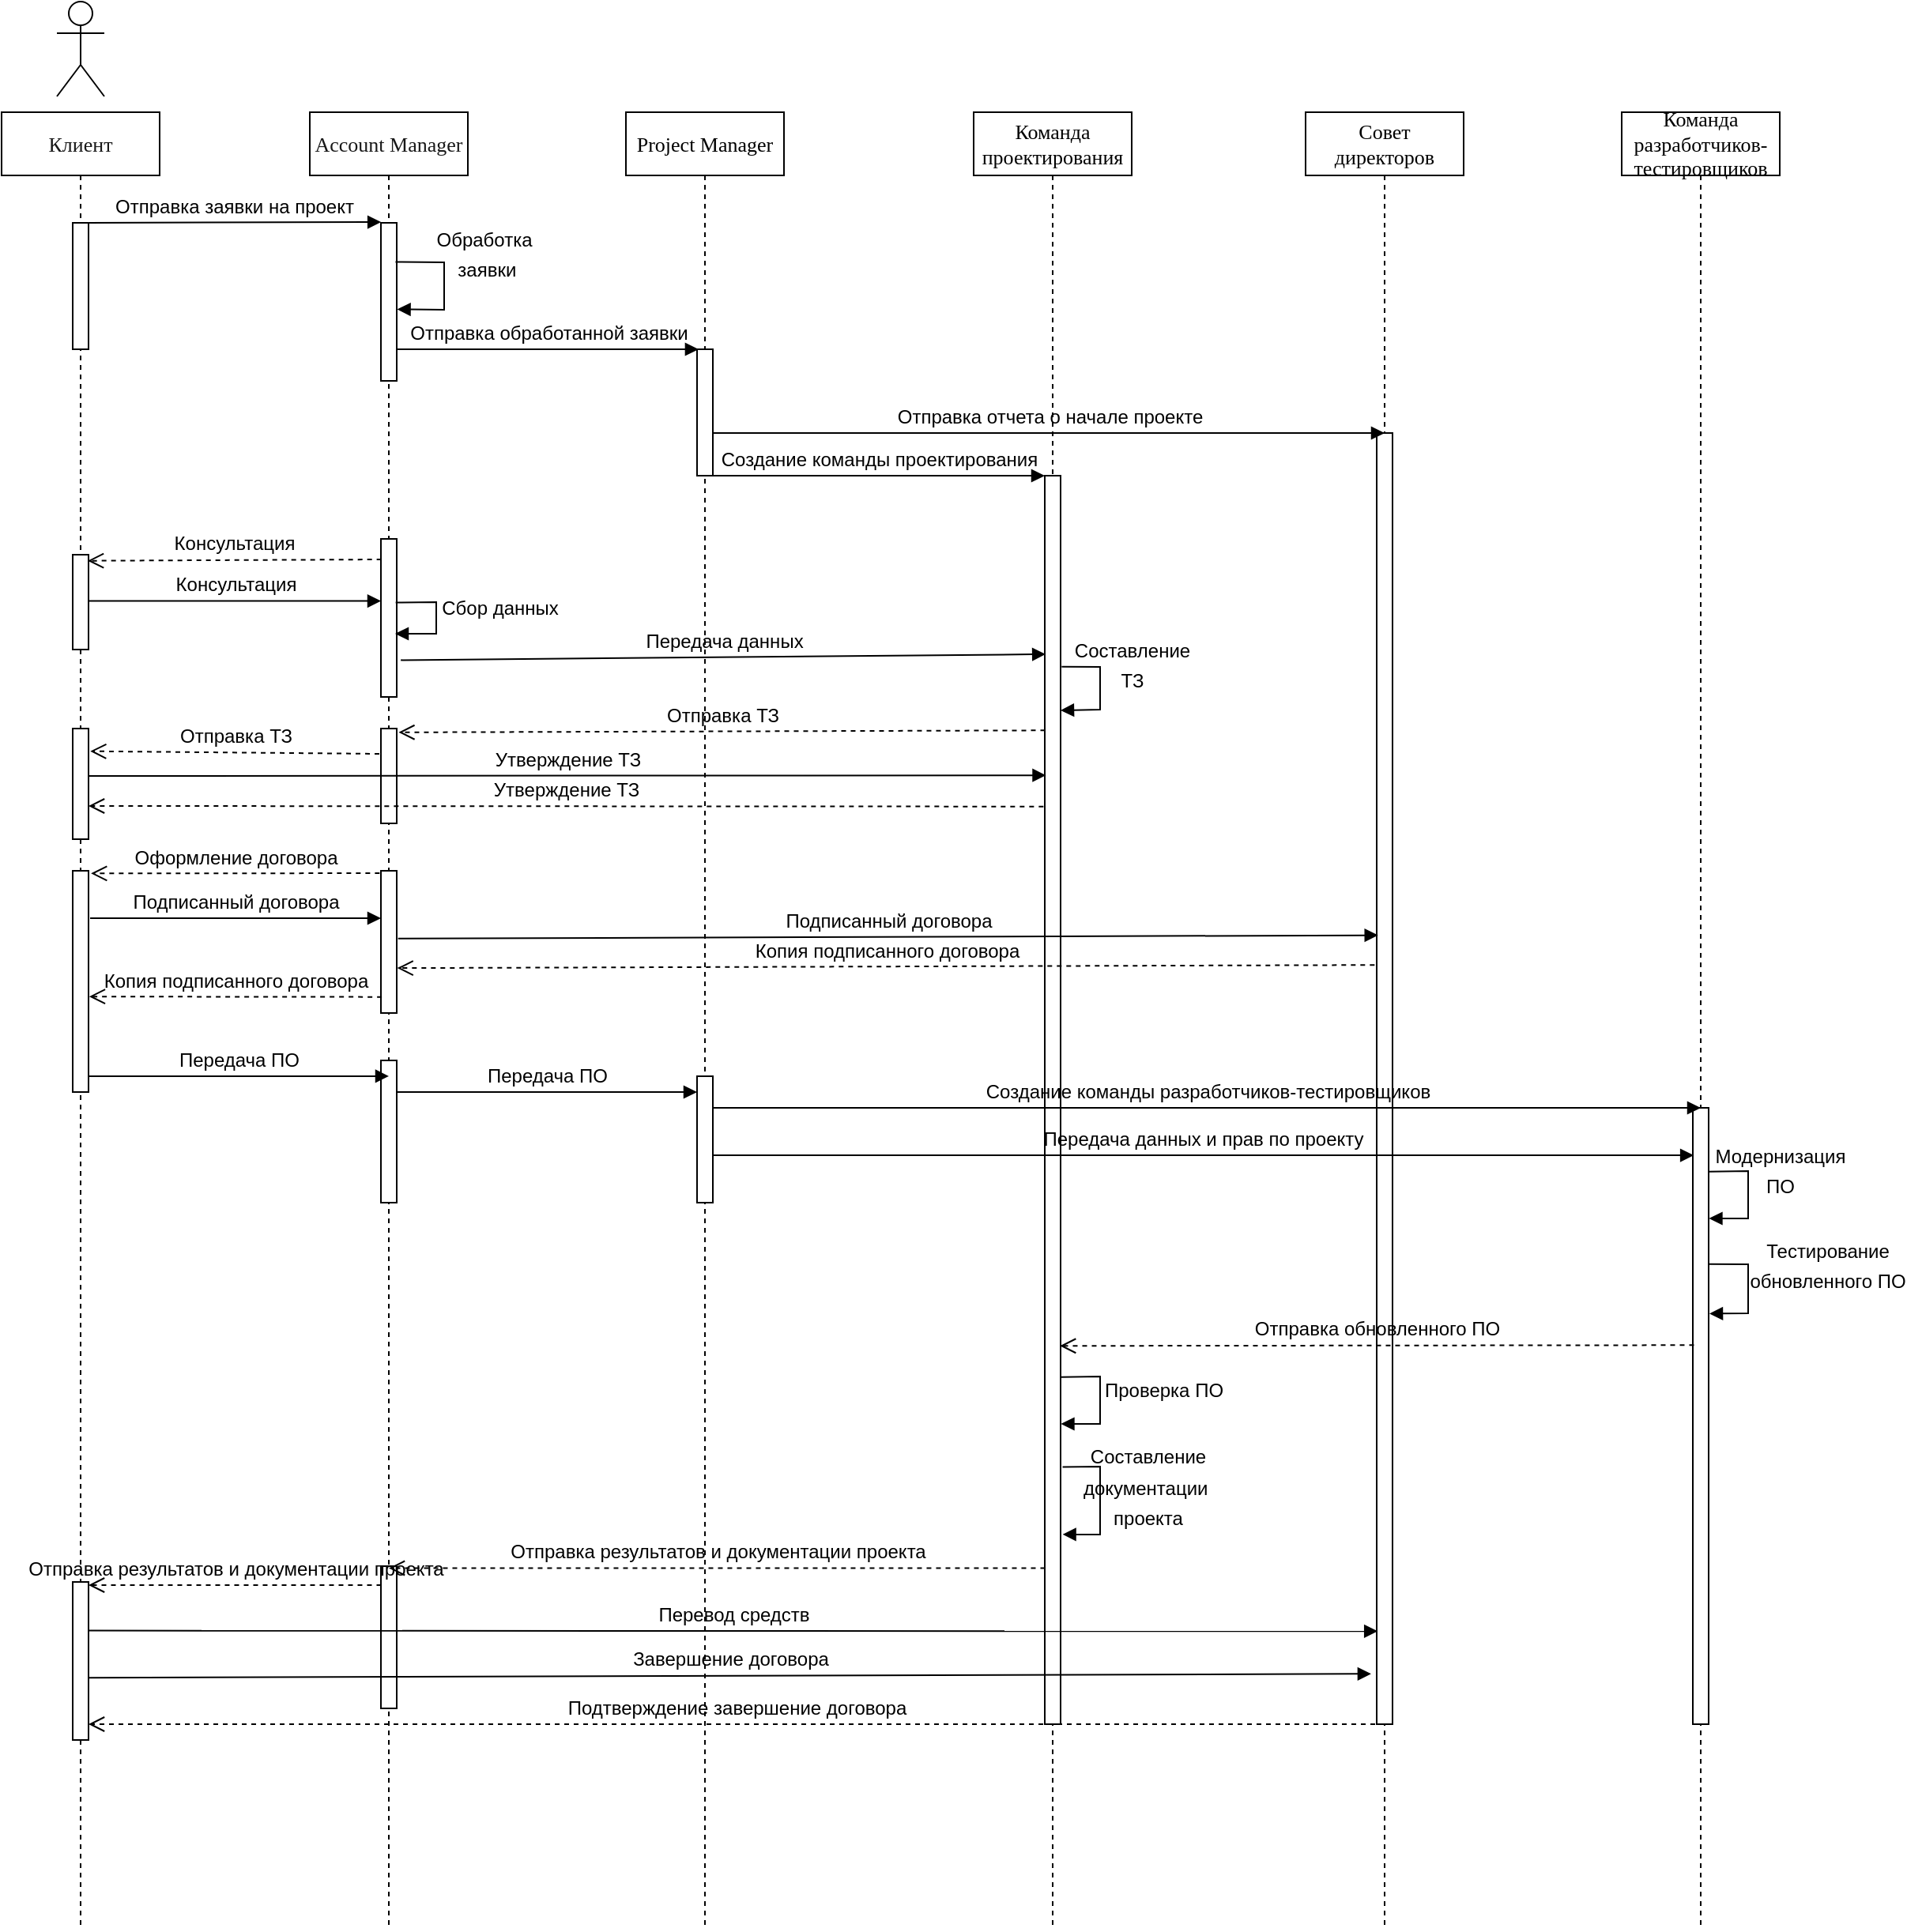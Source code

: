 <mxfile version="20.7.4" type="github">
  <diagram id="Dd5mZaAwoH7fWMe1h3uj" name="Страница 1">
    <mxGraphModel dx="3176" dy="887" grid="1" gridSize="10" guides="1" tooltips="1" connect="1" arrows="1" fold="1" page="1" pageScale="1" pageWidth="1169" pageHeight="827" math="0" shadow="0">
      <root>
        <mxCell id="0" />
        <mxCell id="1" parent="0" />
        <mxCell id="G6gxm78g3z-paOCxik08-1" value="" style="shape=umlActor;verticalLabelPosition=bottom;verticalAlign=top;html=1;outlineConnect=0;" parent="1" vertex="1">
          <mxGeometry x="-1360" y="140" width="30" height="60" as="geometry" />
        </mxCell>
        <mxCell id="G6gxm78g3z-paOCxik08-2" value="&lt;span style=&quot;color: rgb(24, 24, 24); font-family: &amp;quot;Comic Sans MS&amp;quot;; font-size: 13px; text-align: start; background-color: rgb(255, 255, 255);&quot;&gt;Клиент&lt;/span&gt;" style="shape=umlLifeline;perimeter=lifelinePerimeter;whiteSpace=wrap;html=1;container=1;collapsible=0;recursiveResize=0;outlineConnect=0;" parent="1" vertex="1">
          <mxGeometry x="-1395" y="210" width="100" height="1150" as="geometry" />
        </mxCell>
        <mxCell id="G6gxm78g3z-paOCxik08-3" value="" style="html=1;points=[];perimeter=orthogonalPerimeter;" parent="G6gxm78g3z-paOCxik08-2" vertex="1">
          <mxGeometry x="45" y="70" width="10" height="80" as="geometry" />
        </mxCell>
        <mxCell id="G6gxm78g3z-paOCxik08-18" value="" style="html=1;points=[];perimeter=orthogonalPerimeter;" parent="G6gxm78g3z-paOCxik08-2" vertex="1">
          <mxGeometry x="45" y="280" width="10" height="60" as="geometry" />
        </mxCell>
        <mxCell id="G6gxm78g3z-paOCxik08-59" value="" style="html=1;points=[];perimeter=orthogonalPerimeter;fontFamily=Helvetica;fontSize=12;" parent="G6gxm78g3z-paOCxik08-2" vertex="1">
          <mxGeometry x="45" y="390" width="10" height="70" as="geometry" />
        </mxCell>
        <mxCell id="IhpH1N36dHLyb5OfCN9--13" value="" style="html=1;points=[];perimeter=orthogonalPerimeter;" vertex="1" parent="G6gxm78g3z-paOCxik08-2">
          <mxGeometry x="45" y="480" width="10" height="140" as="geometry" />
        </mxCell>
        <mxCell id="IhpH1N36dHLyb5OfCN9--14" value="" style="html=1;points=[];perimeter=orthogonalPerimeter;" vertex="1" parent="G6gxm78g3z-paOCxik08-2">
          <mxGeometry x="45" y="930" width="10" height="100" as="geometry" />
        </mxCell>
        <mxCell id="G6gxm78g3z-paOCxik08-4" value="&lt;span style=&quot;color: rgb(24, 24, 24); font-family: &amp;quot;Comic Sans MS&amp;quot;; font-size: 13px; text-align: start; background-color: rgb(255, 255, 255);&quot;&gt;Account Manager&lt;/span&gt;" style="shape=umlLifeline;perimeter=lifelinePerimeter;whiteSpace=wrap;html=1;container=1;collapsible=0;recursiveResize=0;outlineConnect=0;" parent="1" vertex="1">
          <mxGeometry x="-1200" y="210" width="100" height="1150" as="geometry" />
        </mxCell>
        <mxCell id="G6gxm78g3z-paOCxik08-9" value="" style="html=1;points=[];perimeter=orthogonalPerimeter;" parent="G6gxm78g3z-paOCxik08-4" vertex="1">
          <mxGeometry x="45" y="70" width="10" height="100" as="geometry" />
        </mxCell>
        <mxCell id="G6gxm78g3z-paOCxik08-14" value="&lt;font face=&quot;Helvetica&quot; style=&quot;font-size: 12px;&quot;&gt;Обработка&lt;br&gt;&amp;nbsp;заявки&lt;/font&gt;" style="html=1;verticalAlign=bottom;endArrow=block;rounded=0;labelBackgroundColor=none;fontFamily=Comic Sans MS;fontSize=16;exitX=0.923;exitY=0.309;exitDx=0;exitDy=0;exitPerimeter=0;entryX=1.029;entryY=0.684;entryDx=0;entryDy=0;entryPerimeter=0;" parent="G6gxm78g3z-paOCxik08-4" edge="1">
          <mxGeometry x="0.012" y="25" width="80" relative="1" as="geometry">
            <mxPoint x="54.23" y="94.72" as="sourcePoint" />
            <mxPoint x="55.29" y="124.72" as="targetPoint" />
            <Array as="points">
              <mxPoint x="85" y="95" />
              <mxPoint x="85" y="125" />
            </Array>
            <mxPoint as="offset" />
          </mxGeometry>
        </mxCell>
        <mxCell id="G6gxm78g3z-paOCxik08-19" value="" style="html=1;points=[];perimeter=orthogonalPerimeter;fontFamily=Helvetica;fontSize=12;" parent="G6gxm78g3z-paOCxik08-4" vertex="1">
          <mxGeometry x="45" y="270" width="10" height="100" as="geometry" />
        </mxCell>
        <mxCell id="G6gxm78g3z-paOCxik08-21" value="&lt;font face=&quot;Helvetica&quot; style=&quot;font-size: 12px;&quot;&gt;Сбор данных&lt;/font&gt;" style="html=1;verticalAlign=bottom;endArrow=block;rounded=0;labelBackgroundColor=none;fontFamily=Comic Sans MS;fontSize=16;exitX=0.933;exitY=0.403;exitDx=0;exitDy=0;exitPerimeter=0;" parent="G6gxm78g3z-paOCxik08-4" source="G6gxm78g3z-paOCxik08-19" edge="1">
          <mxGeometry x="0.111" y="40" width="80" relative="1" as="geometry">
            <mxPoint x="60" y="270" as="sourcePoint" />
            <mxPoint x="54" y="330" as="targetPoint" />
            <Array as="points">
              <mxPoint x="80" y="310" />
              <mxPoint x="80" y="330" />
            </Array>
            <mxPoint as="offset" />
          </mxGeometry>
        </mxCell>
        <mxCell id="G6gxm78g3z-paOCxik08-27" value="" style="html=1;points=[];perimeter=orthogonalPerimeter;fontFamily=Helvetica;fontSize=12;" parent="G6gxm78g3z-paOCxik08-4" vertex="1">
          <mxGeometry x="45" y="390" width="10" height="60" as="geometry" />
        </mxCell>
        <mxCell id="G6gxm78g3z-paOCxik08-34" value="" style="html=1;points=[];perimeter=orthogonalPerimeter;fontFamily=Helvetica;fontSize=12;" parent="G6gxm78g3z-paOCxik08-4" vertex="1">
          <mxGeometry x="45" y="480" width="10" height="90" as="geometry" />
        </mxCell>
        <mxCell id="IhpH1N36dHLyb5OfCN9--7" value="" style="html=1;points=[];perimeter=orthogonalPerimeter;fontFamily=Helvetica;fontSize=12;" vertex="1" parent="G6gxm78g3z-paOCxik08-4">
          <mxGeometry x="45" y="600" width="10" height="90" as="geometry" />
        </mxCell>
        <mxCell id="IhpH1N36dHLyb5OfCN9--9" value="" style="html=1;points=[];perimeter=orthogonalPerimeter;fontFamily=Helvetica;fontSize=12;" vertex="1" parent="G6gxm78g3z-paOCxik08-4">
          <mxGeometry x="45" y="920" width="10" height="90" as="geometry" />
        </mxCell>
        <mxCell id="G6gxm78g3z-paOCxik08-5" value="&lt;span style=&quot;font-family: &amp;quot;Comic Sans MS&amp;quot;; font-size: 13px;&quot;&gt;Команда проектирования&lt;/span&gt;" style="shape=umlLifeline;perimeter=lifelinePerimeter;whiteSpace=wrap;html=1;container=1;collapsible=0;recursiveResize=0;outlineConnect=0;" parent="1" vertex="1">
          <mxGeometry x="-780" y="210" width="100" height="1150" as="geometry" />
        </mxCell>
        <mxCell id="G6gxm78g3z-paOCxik08-22" value="" style="html=1;points=[];perimeter=orthogonalPerimeter;fontFamily=Helvetica;fontSize=12;" parent="G6gxm78g3z-paOCxik08-5" vertex="1">
          <mxGeometry x="45" y="230" width="10" height="790" as="geometry" />
        </mxCell>
        <mxCell id="G6gxm78g3z-paOCxik08-26" value="&lt;font face=&quot;Helvetica&quot;&gt;&lt;span style=&quot;font-size: 12px;&quot;&gt;Составление&lt;br&gt;ТЗ&lt;/span&gt;&lt;/font&gt;" style="html=1;verticalAlign=bottom;endArrow=block;rounded=0;labelBackgroundColor=none;fontFamily=Comic Sans MS;fontSize=16;entryX=1;entryY=0.188;entryDx=0;entryDy=0;entryPerimeter=0;exitX=1.067;exitY=0.153;exitDx=0;exitDy=0;exitPerimeter=0;" parent="G6gxm78g3z-paOCxik08-5" edge="1" target="G6gxm78g3z-paOCxik08-22" source="G6gxm78g3z-paOCxik08-22">
          <mxGeometry x="0.14" y="20" width="80" relative="1" as="geometry">
            <mxPoint x="55" y="330" as="sourcePoint" />
            <mxPoint x="55" y="350" as="targetPoint" />
            <Array as="points">
              <mxPoint x="80" y="351" />
              <mxPoint x="80" y="378" />
            </Array>
            <mxPoint as="offset" />
          </mxGeometry>
        </mxCell>
        <mxCell id="G6gxm78g3z-paOCxik08-48" value="&lt;font face=&quot;Helvetica&quot;&gt;&lt;span style=&quot;font-size: 12px;&quot;&gt;Проверка ПО&lt;/span&gt;&lt;/font&gt;" style="html=1;verticalAlign=bottom;endArrow=block;rounded=0;labelBackgroundColor=none;fontFamily=Comic Sans MS;fontSize=16;exitX=0.978;exitY=0.295;exitDx=0;exitDy=0;exitPerimeter=0;" parent="G6gxm78g3z-paOCxik08-5" edge="1">
          <mxGeometry x="0.111" y="40" width="80" relative="1" as="geometry">
            <mxPoint x="55.0" y="800.32" as="sourcePoint" />
            <mxPoint x="55.22" y="830" as="targetPoint" />
            <Array as="points">
              <mxPoint x="80" y="800" />
              <mxPoint x="80" y="830" />
            </Array>
            <mxPoint as="offset" />
          </mxGeometry>
        </mxCell>
        <mxCell id="IhpH1N36dHLyb5OfCN9--10" value="&lt;font face=&quot;Helvetica&quot;&gt;&lt;span style=&quot;font-size: 12px;&quot;&gt;Составление &lt;br&gt;документации&amp;nbsp;&lt;br&gt;проекта&lt;/span&gt;&lt;/font&gt;" style="html=1;verticalAlign=bottom;endArrow=block;rounded=0;labelBackgroundColor=none;fontFamily=Comic Sans MS;fontSize=16;exitX=1.128;exitY=0.794;exitDx=0;exitDy=0;exitPerimeter=0;entryX=1.128;entryY=0.848;entryDx=0;entryDy=0;entryPerimeter=0;" edge="1" parent="G6gxm78g3z-paOCxik08-5" source="G6gxm78g3z-paOCxik08-22" target="G6gxm78g3z-paOCxik08-22">
          <mxGeometry x="0.475" y="-30" width="80" relative="1" as="geometry">
            <mxPoint x="55" y="840.32" as="sourcePoint" />
            <mxPoint x="55.22" y="870" as="targetPoint" />
            <Array as="points">
              <mxPoint x="80" y="857" />
              <mxPoint x="80" y="900" />
            </Array>
            <mxPoint x="30" y="30" as="offset" />
          </mxGeometry>
        </mxCell>
        <mxCell id="G6gxm78g3z-paOCxik08-6" value="&lt;span style=&quot;font-family: &amp;quot;Comic Sans MS&amp;quot;; font-size: 13px; text-align: start; background-color: rgb(255, 255, 255);&quot;&gt;Project Manager&lt;/span&gt;" style="shape=umlLifeline;perimeter=lifelinePerimeter;whiteSpace=wrap;html=1;container=1;collapsible=0;recursiveResize=0;outlineConnect=0;" parent="1" vertex="1">
          <mxGeometry x="-1000" y="210" width="100" height="1150" as="geometry" />
        </mxCell>
        <mxCell id="G6gxm78g3z-paOCxik08-15" value="" style="html=1;points=[];perimeter=orthogonalPerimeter;" parent="G6gxm78g3z-paOCxik08-6" vertex="1">
          <mxGeometry x="45" y="150" width="10" height="80" as="geometry" />
        </mxCell>
        <mxCell id="G6gxm78g3z-paOCxik08-38" value="" style="html=1;points=[];perimeter=orthogonalPerimeter;" parent="G6gxm78g3z-paOCxik08-6" vertex="1">
          <mxGeometry x="45" y="610" width="10" height="80" as="geometry" />
        </mxCell>
        <mxCell id="IhpH1N36dHLyb5OfCN9--8" value="&lt;font face=&quot;Helvetica&quot; style=&quot;font-size: 12px;&quot;&gt;Передача ПО&lt;/font&gt;" style="html=1;verticalAlign=bottom;endArrow=block;rounded=0;fontFamily=Comic Sans MS;fontSize=16;labelBackgroundColor=none;" edge="1" parent="G6gxm78g3z-paOCxik08-6">
          <mxGeometry width="80" relative="1" as="geometry">
            <mxPoint x="-145" y="620" as="sourcePoint" />
            <mxPoint x="45" y="620" as="targetPoint" />
          </mxGeometry>
        </mxCell>
        <mxCell id="G6gxm78g3z-paOCxik08-7" value="&lt;span style=&quot;font-family: &amp;quot;Comic Sans MS&amp;quot;; font-size: 13px;&quot;&gt;Команда разработчиков-тестировщиков&lt;/span&gt;" style="shape=umlLifeline;perimeter=lifelinePerimeter;whiteSpace=wrap;html=1;container=1;collapsible=0;recursiveResize=0;outlineConnect=0;" parent="1" vertex="1">
          <mxGeometry x="-370" y="210" width="100" height="1150" as="geometry" />
        </mxCell>
        <mxCell id="G6gxm78g3z-paOCxik08-42" value="" style="html=1;points=[];perimeter=orthogonalPerimeter;fontFamily=Helvetica;fontSize=12;" parent="G6gxm78g3z-paOCxik08-7" vertex="1">
          <mxGeometry x="45" y="630" width="10" height="390" as="geometry" />
        </mxCell>
        <mxCell id="G6gxm78g3z-paOCxik08-44" value="&lt;font face=&quot;Helvetica&quot;&gt;&lt;span style=&quot;font-size: 12px;&quot;&gt;Модернизация&lt;br&gt;ПО&lt;/span&gt;&lt;/font&gt;" style="html=1;verticalAlign=bottom;endArrow=block;rounded=0;labelBackgroundColor=none;fontFamily=Comic Sans MS;fontSize=16;exitX=0.978;exitY=0.295;exitDx=0;exitDy=0;exitPerimeter=0;" parent="G6gxm78g3z-paOCxik08-7" edge="1">
          <mxGeometry x="0.128" y="20" width="80" relative="1" as="geometry">
            <mxPoint x="55" y="670.32" as="sourcePoint" />
            <mxPoint x="55.22" y="700" as="targetPoint" />
            <Array as="points">
              <mxPoint x="80" y="670" />
              <mxPoint x="80" y="700" />
            </Array>
            <mxPoint as="offset" />
          </mxGeometry>
        </mxCell>
        <mxCell id="G6gxm78g3z-paOCxik08-45" value="&lt;font face=&quot;Helvetica&quot;&gt;&lt;span style=&quot;font-size: 12px;&quot;&gt;Тестирование&lt;br&gt;обновленного ПО&lt;/span&gt;&lt;/font&gt;" style="html=1;verticalAlign=bottom;endArrow=block;rounded=0;labelBackgroundColor=none;fontFamily=Comic Sans MS;fontSize=16;exitX=0.978;exitY=0.295;exitDx=0;exitDy=0;exitPerimeter=0;entryX=1.051;entryY=0.334;entryDx=0;entryDy=0;entryPerimeter=0;" parent="G6gxm78g3z-paOCxik08-7" target="G6gxm78g3z-paOCxik08-42" edge="1">
          <mxGeometry x="0.143" y="50" width="80" relative="1" as="geometry">
            <mxPoint x="54.78" y="728.82" as="sourcePoint" />
            <mxPoint x="55.0" y="758.5" as="targetPoint" />
            <Array as="points">
              <mxPoint x="80" y="729" />
              <mxPoint x="80" y="760" />
            </Array>
            <mxPoint as="offset" />
          </mxGeometry>
        </mxCell>
        <mxCell id="G6gxm78g3z-paOCxik08-8" value="&lt;span style=&quot;font-family: &amp;quot;Comic Sans MS&amp;quot;; font-size: 13px;&quot;&gt;Совет директоров&lt;/span&gt;" style="shape=umlLifeline;perimeter=lifelinePerimeter;whiteSpace=wrap;html=1;container=1;collapsible=0;recursiveResize=0;outlineConnect=0;" parent="1" vertex="1">
          <mxGeometry x="-570" y="210" width="100" height="1150" as="geometry" />
        </mxCell>
        <mxCell id="G6gxm78g3z-paOCxik08-57" value="" style="html=1;points=[];perimeter=orthogonalPerimeter;fontFamily=Helvetica;fontSize=12;" parent="G6gxm78g3z-paOCxik08-8" vertex="1">
          <mxGeometry x="45" y="203" width="10" height="817" as="geometry" />
        </mxCell>
        <mxCell id="G6gxm78g3z-paOCxik08-10" value="&lt;font face=&quot;Helvetica&quot; style=&quot;font-size: 12px;&quot;&gt;Отправка заявки на проект&lt;/font&gt;" style="html=1;verticalAlign=bottom;endArrow=block;rounded=0;fontFamily=Comic Sans MS;fontSize=16;labelBackgroundColor=none;entryX=0.007;entryY=-0.005;entryDx=0;entryDy=0;entryPerimeter=0;" parent="1" target="G6gxm78g3z-paOCxik08-9" edge="1">
          <mxGeometry width="80" relative="1" as="geometry">
            <mxPoint x="-1340" y="280" as="sourcePoint" />
            <mxPoint x="-1160" y="280" as="targetPoint" />
          </mxGeometry>
        </mxCell>
        <mxCell id="G6gxm78g3z-paOCxik08-16" value="&lt;font face=&quot;Helvetica&quot; style=&quot;font-size: 12px;&quot;&gt;Отправка обработанной заявки&lt;/font&gt;" style="html=1;verticalAlign=bottom;endArrow=block;rounded=0;fontFamily=Comic Sans MS;fontSize=16;labelBackgroundColor=none;entryX=0.096;entryY=0;entryDx=0;entryDy=0;entryPerimeter=0;" parent="1" source="G6gxm78g3z-paOCxik08-9" target="G6gxm78g3z-paOCxik08-15" edge="1">
          <mxGeometry width="80" relative="1" as="geometry">
            <mxPoint x="-1130" y="370.0" as="sourcePoint" />
            <mxPoint x="-935.11" y="370.0" as="targetPoint" />
          </mxGeometry>
        </mxCell>
        <mxCell id="G6gxm78g3z-paOCxik08-20" value="&lt;font face=&quot;Helvetica&quot; style=&quot;font-size: 12px;&quot;&gt;Консультация&lt;/font&gt;" style="html=1;verticalAlign=bottom;endArrow=block;rounded=0;fontFamily=Comic Sans MS;fontSize=16;labelBackgroundColor=none;entryX=0;entryY=0.393;entryDx=0;entryDy=0;entryPerimeter=0;" parent="1" source="G6gxm78g3z-paOCxik08-18" target="G6gxm78g3z-paOCxik08-19" edge="1">
          <mxGeometry width="80" relative="1" as="geometry">
            <mxPoint x="-1340" y="450" as="sourcePoint" />
            <mxPoint x="-1160" y="520" as="targetPoint" />
          </mxGeometry>
        </mxCell>
        <mxCell id="G6gxm78g3z-paOCxik08-23" value="&lt;font face=&quot;Helvetica&quot; style=&quot;font-size: 12px;&quot;&gt;Создание команды проектирования&lt;/font&gt;" style="html=1;verticalAlign=bottom;endArrow=block;rounded=0;fontFamily=Comic Sans MS;fontSize=16;labelBackgroundColor=none;" parent="1" source="G6gxm78g3z-paOCxik08-15" target="G6gxm78g3z-paOCxik08-22" edge="1">
          <mxGeometry width="80" relative="1" as="geometry">
            <mxPoint x="-900" y="440.0" as="sourcePoint" />
            <mxPoint x="-750" y="440" as="targetPoint" />
          </mxGeometry>
        </mxCell>
        <mxCell id="G6gxm78g3z-paOCxik08-25" value="&lt;font face=&quot;Helvetica&quot; style=&quot;font-size: 12px;&quot;&gt;Передача данных&lt;/font&gt;" style="html=1;verticalAlign=bottom;endArrow=block;rounded=0;fontFamily=Comic Sans MS;fontSize=16;labelBackgroundColor=none;exitX=1.257;exitY=0.767;exitDx=0;exitDy=0;exitPerimeter=0;entryX=0.057;entryY=0.143;entryDx=0;entryDy=0;entryPerimeter=0;" parent="1" source="G6gxm78g3z-paOCxik08-19" target="G6gxm78g3z-paOCxik08-22" edge="1">
          <mxGeometry width="80" relative="1" as="geometry">
            <mxPoint x="-1140" y="520" as="sourcePoint" />
            <mxPoint x="-740" y="550" as="targetPoint" />
          </mxGeometry>
        </mxCell>
        <mxCell id="G6gxm78g3z-paOCxik08-29" value="&lt;font face=&quot;Helvetica&quot; style=&quot;font-size: 12px;&quot;&gt;Отправка ТЗ&lt;/font&gt;" style="html=1;verticalAlign=bottom;endArrow=open;dashed=1;endSize=8;rounded=0;fontFamily=Comic Sans MS;fontSize=16;labelBackgroundColor=none;entryX=1.118;entryY=0.04;entryDx=0;entryDy=0;entryPerimeter=0;exitX=0.024;exitY=0.204;exitDx=0;exitDy=0;exitPerimeter=0;" parent="1" source="G6gxm78g3z-paOCxik08-22" target="G6gxm78g3z-paOCxik08-27" edge="1">
          <mxGeometry relative="1" as="geometry">
            <mxPoint x="-740" y="592" as="sourcePoint" />
            <mxPoint x="-1140" y="570" as="targetPoint" />
          </mxGeometry>
        </mxCell>
        <mxCell id="G6gxm78g3z-paOCxik08-30" value="&lt;font face=&quot;Helvetica&quot; style=&quot;font-size: 12px;&quot;&gt;Отправка ТЗ&lt;/font&gt;" style="html=1;verticalAlign=bottom;endArrow=open;dashed=1;endSize=8;rounded=0;fontFamily=Comic Sans MS;fontSize=16;labelBackgroundColor=none;entryX=1.11;entryY=0.205;entryDx=0;entryDy=0;entryPerimeter=0;" parent="1" edge="1" target="G6gxm78g3z-paOCxik08-59">
          <mxGeometry relative="1" as="geometry">
            <mxPoint x="-1156" y="616" as="sourcePoint" />
            <mxPoint x="-1340" y="588" as="targetPoint" />
          </mxGeometry>
        </mxCell>
        <mxCell id="G6gxm78g3z-paOCxik08-31" value="&lt;font face=&quot;Helvetica&quot; style=&quot;font-size: 12px;&quot;&gt;Утверждение ТЗ&lt;/font&gt;" style="html=1;verticalAlign=bottom;endArrow=block;rounded=0;fontFamily=Comic Sans MS;fontSize=16;labelBackgroundColor=none;entryX=0.075;entryY=0.24;entryDx=0;entryDy=0;entryPerimeter=0;" parent="1" target="G6gxm78g3z-paOCxik08-22" edge="1">
          <mxGeometry width="80" relative="1" as="geometry">
            <mxPoint x="-1340" y="630" as="sourcePoint" />
            <mxPoint x="-1146.95" y="624.66" as="targetPoint" />
          </mxGeometry>
        </mxCell>
        <mxCell id="G6gxm78g3z-paOCxik08-33" value="&lt;font face=&quot;Helvetica&quot; style=&quot;&quot;&gt;&lt;span style=&quot;font-size: 12px;&quot;&gt;Подписанный&amp;nbsp;договора&lt;/span&gt;&lt;/font&gt;" style="html=1;verticalAlign=bottom;endArrow=block;rounded=0;fontFamily=Comic Sans MS;fontSize=16;labelBackgroundColor=none;" parent="1" edge="1" target="G6gxm78g3z-paOCxik08-34">
          <mxGeometry width="80" relative="1" as="geometry">
            <mxPoint x="-1339" y="720" as="sourcePoint" />
            <mxPoint x="-1160" y="720" as="targetPoint" />
          </mxGeometry>
        </mxCell>
        <mxCell id="G6gxm78g3z-paOCxik08-35" value="&lt;font face=&quot;Helvetica&quot;&gt;&lt;span style=&quot;font-size: 12px;&quot;&gt;Оформление договора&lt;/span&gt;&lt;/font&gt;" style="html=1;verticalAlign=bottom;endArrow=open;dashed=1;endSize=8;rounded=0;fontFamily=Comic Sans MS;fontSize=16;labelBackgroundColor=none;exitX=-0.082;exitY=0.017;exitDx=0;exitDy=0;exitPerimeter=0;entryX=1.157;entryY=0.003;entryDx=0;entryDy=0;entryPerimeter=0;" parent="1" source="G6gxm78g3z-paOCxik08-34" edge="1">
          <mxGeometry relative="1" as="geometry">
            <mxPoint x="-747.52" y="660" as="sourcePoint" />
            <mxPoint x="-1338.43" y="691.647" as="targetPoint" />
          </mxGeometry>
        </mxCell>
        <mxCell id="G6gxm78g3z-paOCxik08-37" value="&lt;font face=&quot;Helvetica&quot;&gt;&lt;span style=&quot;font-size: 12px;&quot;&gt;Копия подписанного договора&lt;/span&gt;&lt;/font&gt;" style="html=1;verticalAlign=bottom;endArrow=open;dashed=1;endSize=8;rounded=0;fontFamily=Comic Sans MS;fontSize=16;labelBackgroundColor=none;exitX=-0.135;exitY=0.412;exitDx=0;exitDy=0;exitPerimeter=0;entryX=1.029;entryY=0.684;entryDx=0;entryDy=0;entryPerimeter=0;" parent="1" source="G6gxm78g3z-paOCxik08-57" edge="1" target="G6gxm78g3z-paOCxik08-34">
          <mxGeometry relative="1" as="geometry">
            <mxPoint x="-525.62" y="789.22" as="sourcePoint" />
            <mxPoint x="-1340" y="750" as="targetPoint" />
          </mxGeometry>
        </mxCell>
        <mxCell id="G6gxm78g3z-paOCxik08-40" value="&lt;font face=&quot;Helvetica&quot; style=&quot;font-size: 12px;&quot;&gt;Передача ПО&lt;/font&gt;" style="html=1;verticalAlign=bottom;endArrow=block;rounded=0;fontFamily=Comic Sans MS;fontSize=16;labelBackgroundColor=none;entryX=0.5;entryY=0.111;entryDx=0;entryDy=0;entryPerimeter=0;" parent="1" target="IhpH1N36dHLyb5OfCN9--7" edge="1">
          <mxGeometry width="80" relative="1" as="geometry">
            <mxPoint x="-1340" y="820" as="sourcePoint" />
            <mxPoint x="-1160" y="820" as="targetPoint" />
          </mxGeometry>
        </mxCell>
        <mxCell id="G6gxm78g3z-paOCxik08-41" value="&lt;font face=&quot;Helvetica&quot; style=&quot;font-size: 12px;&quot;&gt;Передача данных и прав по проекту&lt;/font&gt;" style="html=1;verticalAlign=bottom;endArrow=block;rounded=0;fontFamily=Comic Sans MS;fontSize=16;labelBackgroundColor=none;entryX=0.056;entryY=0.077;entryDx=0;entryDy=0;entryPerimeter=0;" parent="1" target="G6gxm78g3z-paOCxik08-42" edge="1">
          <mxGeometry width="80" relative="1" as="geometry">
            <mxPoint x="-944.75" y="870" as="sourcePoint" />
            <mxPoint x="-330" y="870" as="targetPoint" />
          </mxGeometry>
        </mxCell>
        <mxCell id="G6gxm78g3z-paOCxik08-43" value="&lt;font face=&quot;Helvetica&quot; style=&quot;font-size: 12px;&quot;&gt;Создание команды разработчиков-тестировщиков&lt;/font&gt;" style="html=1;verticalAlign=bottom;endArrow=block;rounded=0;fontFamily=Comic Sans MS;fontSize=16;labelBackgroundColor=none;" parent="1" edge="1">
          <mxGeometry width="80" relative="1" as="geometry">
            <mxPoint x="-944.75" y="840" as="sourcePoint" />
            <mxPoint x="-320" y="840" as="targetPoint" />
          </mxGeometry>
        </mxCell>
        <mxCell id="G6gxm78g3z-paOCxik08-46" value="&lt;font face=&quot;Helvetica&quot;&gt;&lt;span style=&quot;font-size: 12px;&quot;&gt;Отправка обновленного ПО&lt;/span&gt;&lt;/font&gt;" style="html=1;verticalAlign=bottom;endArrow=open;dashed=1;endSize=8;rounded=0;fontFamily=Comic Sans MS;fontSize=16;labelBackgroundColor=none;exitX=0.074;exitY=0.385;exitDx=0;exitDy=0;exitPerimeter=0;entryX=0.956;entryY=0.697;entryDx=0;entryDy=0;entryPerimeter=0;" parent="1" source="G6gxm78g3z-paOCxik08-42" target="G6gxm78g3z-paOCxik08-22" edge="1">
          <mxGeometry relative="1" as="geometry">
            <mxPoint x="-330" y="990" as="sourcePoint" />
            <mxPoint x="-720" y="990" as="targetPoint" />
          </mxGeometry>
        </mxCell>
        <mxCell id="G6gxm78g3z-paOCxik08-49" value="&lt;font face=&quot;Helvetica&quot;&gt;&lt;span style=&quot;font-size: 12px;&quot;&gt;Отправка результатов и документации проекта&lt;/span&gt;&lt;/font&gt;" style="html=1;verticalAlign=bottom;endArrow=open;dashed=1;endSize=8;rounded=0;fontFamily=Comic Sans MS;fontSize=16;labelBackgroundColor=none;exitX=0.024;exitY=0.875;exitDx=0;exitDy=0;exitPerimeter=0;" parent="1" source="G6gxm78g3z-paOCxik08-22" target="G6gxm78g3z-paOCxik08-4" edge="1">
          <mxGeometry relative="1" as="geometry">
            <mxPoint x="-750.07" y="1050" as="sourcePoint" />
            <mxPoint x="-1340" y="1050" as="targetPoint" />
          </mxGeometry>
        </mxCell>
        <mxCell id="G6gxm78g3z-paOCxik08-53" value="&lt;font face=&quot;Helvetica&quot; style=&quot;font-size: 12px;&quot;&gt;Перевод&amp;nbsp;&lt;/font&gt;&lt;font face=&quot;Helvetica&quot;&gt;&lt;span style=&quot;font-size: 12px;&quot;&gt;средств&lt;/span&gt;&lt;/font&gt;" style="html=1;verticalAlign=bottom;endArrow=block;rounded=0;fontFamily=Comic Sans MS;fontSize=16;labelBackgroundColor=none;exitX=1;exitY=0.308;exitDx=0;exitDy=0;exitPerimeter=0;entryX=0.059;entryY=0.928;entryDx=0;entryDy=0;entryPerimeter=0;" parent="1" edge="1" target="G6gxm78g3z-paOCxik08-57" source="IhpH1N36dHLyb5OfCN9--14">
          <mxGeometry width="80" relative="1" as="geometry">
            <mxPoint x="-1340" y="1150" as="sourcePoint" />
            <mxPoint x="-525" y="1150" as="targetPoint" />
          </mxGeometry>
        </mxCell>
        <mxCell id="G6gxm78g3z-paOCxik08-56" value="&lt;font face=&quot;Helvetica&quot; style=&quot;font-size: 12px;&quot;&gt;Завершение договора&lt;/font&gt;" style="html=1;verticalAlign=bottom;endArrow=block;rounded=0;fontFamily=Comic Sans MS;fontSize=16;labelBackgroundColor=none;entryX=-0.355;entryY=0.961;entryDx=0;entryDy=0;entryPerimeter=0;exitX=1.041;exitY=0.606;exitDx=0;exitDy=0;exitPerimeter=0;" parent="1" edge="1" target="G6gxm78g3z-paOCxik08-57" source="IhpH1N36dHLyb5OfCN9--14">
          <mxGeometry width="80" relative="1" as="geometry">
            <mxPoint x="-1340" y="1180" as="sourcePoint" />
            <mxPoint x="-526.23" y="1179.84" as="targetPoint" />
          </mxGeometry>
        </mxCell>
        <mxCell id="G6gxm78g3z-paOCxik08-51" value="&lt;font face=&quot;Helvetica&quot;&gt;&lt;span style=&quot;font-size: 12px;&quot;&gt;Подтверждение завершение договора&lt;/span&gt;&lt;/font&gt;" style="html=1;verticalAlign=bottom;endArrow=open;dashed=1;endSize=8;rounded=0;fontFamily=Comic Sans MS;fontSize=16;labelBackgroundColor=none;exitX=0.5;exitY=0.714;exitDx=0;exitDy=0;exitPerimeter=0;" parent="1" edge="1">
          <mxGeometry relative="1" as="geometry">
            <mxPoint x="-520" y="1229.96" as="sourcePoint" />
            <mxPoint x="-1340" y="1230" as="targetPoint" />
          </mxGeometry>
        </mxCell>
        <mxCell id="G6gxm78g3z-paOCxik08-32" value="&lt;font face=&quot;Helvetica&quot; style=&quot;font-size: 12px;&quot;&gt;Утверждение ТЗ&lt;/font&gt;" style="html=1;verticalAlign=bottom;endArrow=open;dashed=1;endSize=8;rounded=0;fontFamily=Comic Sans MS;fontSize=16;labelBackgroundColor=none;exitX=-0.083;exitY=0.265;exitDx=0;exitDy=0;exitPerimeter=0;" parent="1" source="G6gxm78g3z-paOCxik08-22" edge="1">
          <mxGeometry relative="1" as="geometry">
            <mxPoint x="-757.52" y="650" as="sourcePoint" />
            <mxPoint x="-1340" y="649" as="targetPoint" />
          </mxGeometry>
        </mxCell>
        <mxCell id="G6gxm78g3z-paOCxik08-58" value="&lt;font face=&quot;Helvetica&quot; style=&quot;font-size: 12px;&quot;&gt;Отправка отчета о начале проекте&lt;/font&gt;" style="html=1;verticalAlign=bottom;endArrow=block;rounded=0;fontFamily=Comic Sans MS;fontSize=16;labelBackgroundColor=none;entryX=0.5;entryY=0;entryDx=0;entryDy=0;entryPerimeter=0;" parent="1" source="G6gxm78g3z-paOCxik08-15" target="G6gxm78g3z-paOCxik08-57" edge="1">
          <mxGeometry width="80" relative="1" as="geometry">
            <mxPoint x="-935" y="450" as="sourcePoint" />
            <mxPoint x="-530" y="413" as="targetPoint" />
          </mxGeometry>
        </mxCell>
        <mxCell id="IhpH1N36dHLyb5OfCN9--4" value="&lt;font face=&quot;Helvetica&quot; style=&quot;font-size: 12px;&quot;&gt;Консультация&lt;/font&gt;" style="html=1;verticalAlign=bottom;endArrow=open;dashed=1;endSize=8;rounded=0;fontFamily=Comic Sans MS;fontSize=16;labelBackgroundColor=none;entryX=0.95;entryY=0.064;entryDx=0;entryDy=0;entryPerimeter=0;exitX=0.033;exitY=0.13;exitDx=0;exitDy=0;exitPerimeter=0;" edge="1" parent="1" source="G6gxm78g3z-paOCxik08-19" target="G6gxm78g3z-paOCxik08-18">
          <mxGeometry relative="1" as="geometry">
            <mxPoint x="-1171.48" y="420.33" as="sourcePoint" />
            <mxPoint x="-1580.0" y="420.0" as="targetPoint" />
          </mxGeometry>
        </mxCell>
        <mxCell id="IhpH1N36dHLyb5OfCN9--5" value="&lt;font face=&quot;Helvetica&quot; style=&quot;&quot;&gt;&lt;span style=&quot;font-size: 12px;&quot;&gt;Подписанный&amp;nbsp;договора&lt;/span&gt;&lt;/font&gt;" style="html=1;verticalAlign=bottom;endArrow=block;rounded=0;fontFamily=Comic Sans MS;fontSize=16;labelBackgroundColor=none;exitX=1.086;exitY=0.477;exitDx=0;exitDy=0;exitPerimeter=0;entryX=0.086;entryY=0.389;entryDx=0;entryDy=0;entryPerimeter=0;" edge="1" parent="1" source="G6gxm78g3z-paOCxik08-34" target="G6gxm78g3z-paOCxik08-57">
          <mxGeometry width="80" relative="1" as="geometry">
            <mxPoint x="-1085.71" y="730" as="sourcePoint" />
            <mxPoint x="-900" y="730.72" as="targetPoint" />
          </mxGeometry>
        </mxCell>
        <mxCell id="IhpH1N36dHLyb5OfCN9--6" value="&lt;font face=&quot;Helvetica&quot;&gt;&lt;span style=&quot;font-size: 12px;&quot;&gt;Копия подписанного договора&lt;/span&gt;&lt;/font&gt;" style="html=1;verticalAlign=bottom;endArrow=open;dashed=1;endSize=8;rounded=0;fontFamily=Comic Sans MS;fontSize=16;labelBackgroundColor=none;exitX=0.057;exitY=0.887;exitDx=0;exitDy=0;exitPerimeter=0;entryX=1.043;entryY=0.145;entryDx=0;entryDy=0;entryPerimeter=0;" edge="1" parent="1" source="G6gxm78g3z-paOCxik08-34">
          <mxGeometry relative="1" as="geometry">
            <mxPoint x="-516.35" y="759.604" as="sourcePoint" />
            <mxPoint x="-1339.57" y="769.605" as="targetPoint" />
          </mxGeometry>
        </mxCell>
        <mxCell id="IhpH1N36dHLyb5OfCN9--12" value="&lt;font face=&quot;Helvetica&quot;&gt;&lt;span style=&quot;font-size: 12px;&quot;&gt;Отправка результатов и документации проекта&lt;/span&gt;&lt;/font&gt;" style="html=1;verticalAlign=bottom;endArrow=open;dashed=1;endSize=8;rounded=0;fontFamily=Comic Sans MS;fontSize=16;labelBackgroundColor=none;exitX=0.024;exitY=0.133;exitDx=0;exitDy=0;exitPerimeter=0;" edge="1" parent="1" source="IhpH1N36dHLyb5OfCN9--9">
          <mxGeometry relative="1" as="geometry">
            <mxPoint x="-1194.57" y="1130.0" as="sourcePoint" />
            <mxPoint x="-1340" y="1142" as="targetPoint" />
          </mxGeometry>
        </mxCell>
      </root>
    </mxGraphModel>
  </diagram>
</mxfile>
